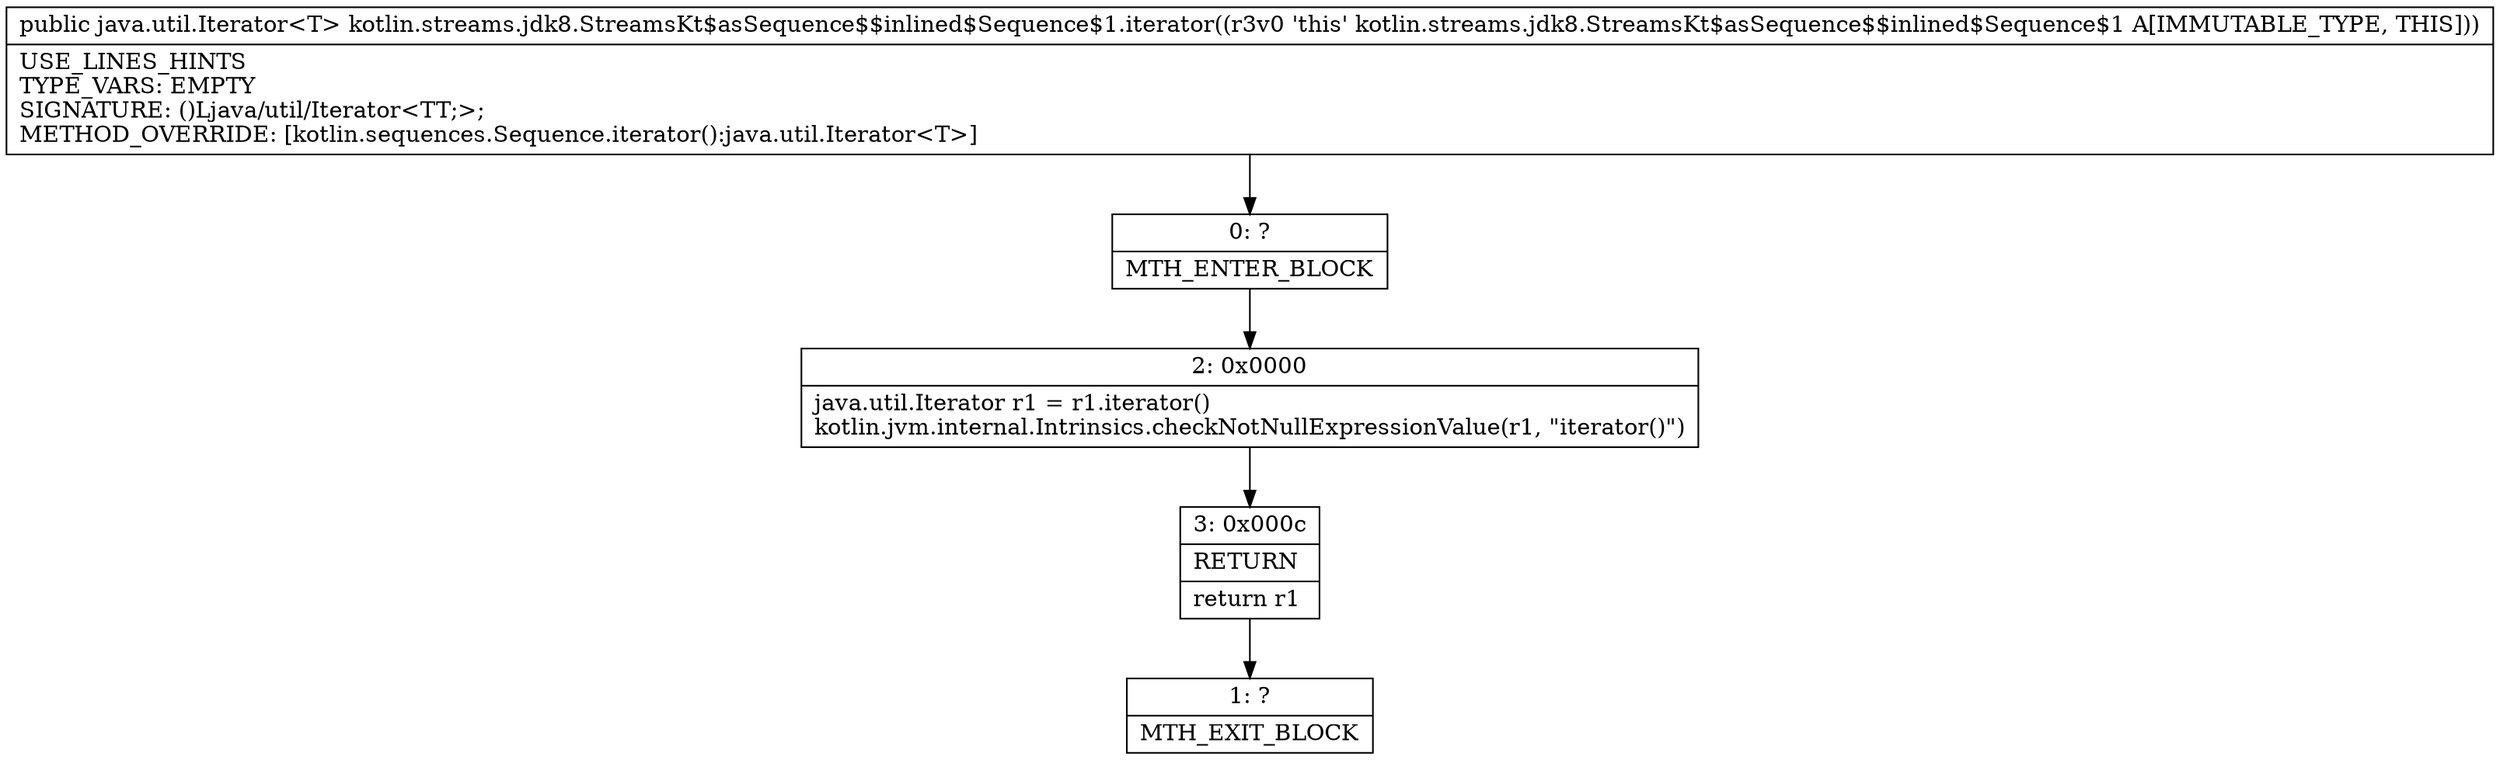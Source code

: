 digraph "CFG forkotlin.streams.jdk8.StreamsKt$asSequence$$inlined$Sequence$1.iterator()Ljava\/util\/Iterator;" {
Node_0 [shape=record,label="{0\:\ ?|MTH_ENTER_BLOCK\l}"];
Node_2 [shape=record,label="{2\:\ 0x0000|java.util.Iterator r1 = r1.iterator()\lkotlin.jvm.internal.Intrinsics.checkNotNullExpressionValue(r1, \"iterator()\")\l}"];
Node_3 [shape=record,label="{3\:\ 0x000c|RETURN\l|return r1\l}"];
Node_1 [shape=record,label="{1\:\ ?|MTH_EXIT_BLOCK\l}"];
MethodNode[shape=record,label="{public java.util.Iterator\<T\> kotlin.streams.jdk8.StreamsKt$asSequence$$inlined$Sequence$1.iterator((r3v0 'this' kotlin.streams.jdk8.StreamsKt$asSequence$$inlined$Sequence$1 A[IMMUTABLE_TYPE, THIS]))  | USE_LINES_HINTS\lTYPE_VARS: EMPTY\lSIGNATURE: ()Ljava\/util\/Iterator\<TT;\>;\lMETHOD_OVERRIDE: [kotlin.sequences.Sequence.iterator():java.util.Iterator\<T\>]\l}"];
MethodNode -> Node_0;Node_0 -> Node_2;
Node_2 -> Node_3;
Node_3 -> Node_1;
}

